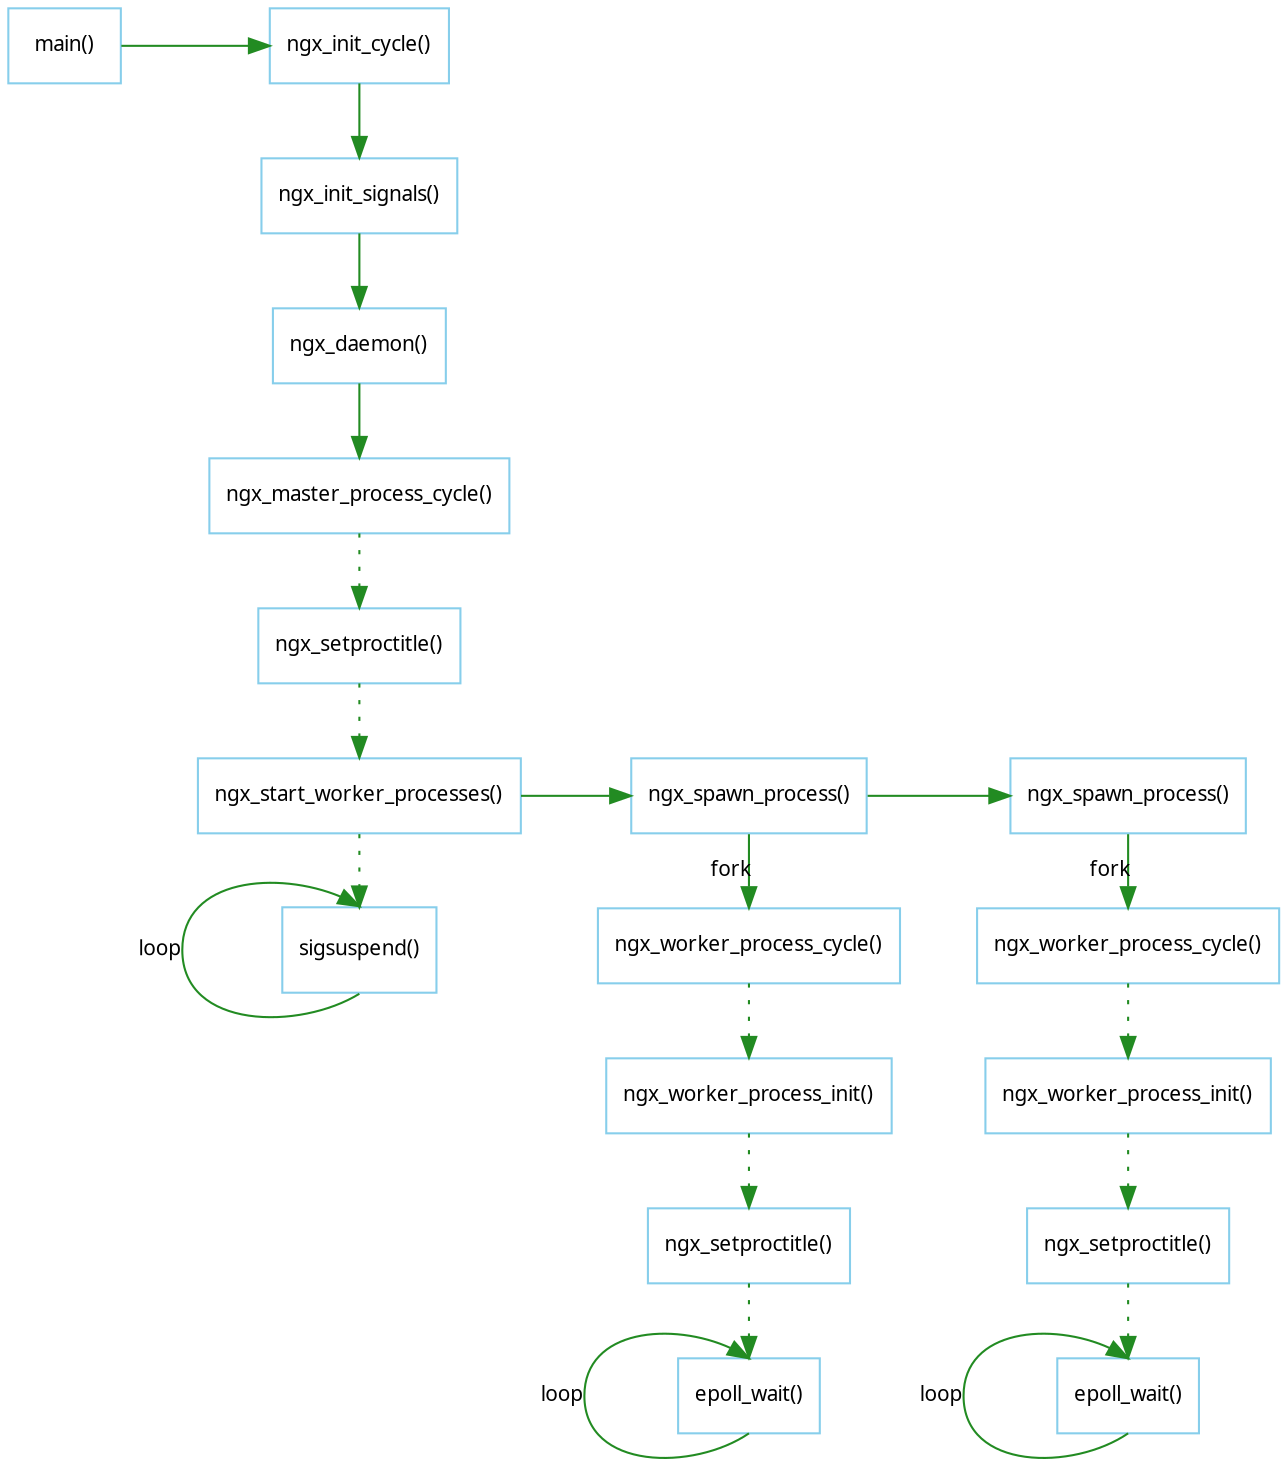 digraph ngx_process_construct {
   rankdir=LR;
   node [shape=box, color=skyblue, fontname="Verdana", fontsize=10];
   edge [color=forestgreen, fontname="Verdana", fontsize=10];
   
   "main()" -> "ngx_init_cycle()" -> "ngx_init_signals()" -> "ngx_daemon()" -> "ngx_master_process_cycle()";

   master_cycle_loop [label=" \nsigsuspend()\n "];

   "ngx_master_process_cycle()" -> "ngx_setproctitle()" -> "ngx_start_worker_processes()" -> master_cycle_loop [style=dotted];
    master_cycle_loop:s -> master_cycle_loop:n [label="loop"];

   {rank="same";  "ngx_init_cycle()"; "ngx_init_signals()" ; "ngx_daemon()" ; "ngx_master_process_cycle()";
                             "ngx_setproctitle()";  "ngx_start_worker_processes()"; master_cycle_loop};


    ngx_spawn_process1 [label= "ngx_spawn_process()"];
    ngx_spawn_process2 [label= "ngx_spawn_process()"];

    ngx_worker_process_cycle1 [label= "ngx_worker_process_cycle()"];
    ngx_worker_process_cycle2 [label= "ngx_worker_process_cycle()"];

    ngx_worker_process_init1 [label= "ngx_worker_process_init()"];
    ngx_worker_process_init2 [label= "ngx_worker_process_init()"];

    ngx_setproctitle1 [label= "ngx_setproctitle()"];
    ngx_setproctitle2 [label= "ngx_setproctitle()"];

    worker_cycle_loop1 [label= "epoll_wait()"];
    worker_cycle_loop2 [label= "epoll_wait()"];

   "ngx_start_worker_processes()" -> ngx_spawn_process1 -> ngx_spawn_process2 ;

    ngx_spawn_process1 -> ngx_worker_process_cycle1 [label="fork"];
    ngx_spawn_process2 -> ngx_worker_process_cycle2 [label="fork"];
    
    ngx_worker_process_cycle1 -> ngx_worker_process_init1 -> ngx_setproctitle1 -> worker_cycle_loop1 [style=dotted];
    ngx_worker_process_cycle2 -> ngx_worker_process_init2 -> ngx_setproctitle2 -> worker_cycle_loop2 [style=dotted];

    worker_cycle_loop1:s -> worker_cycle_loop1:n [label="loop"];
    worker_cycle_loop2:s -> worker_cycle_loop2:n [label="loop"];

    {rank=same; ngx_spawn_process1; ngx_worker_process_cycle1; ngx_worker_process_init1; ngx_setproctitle1; worker_cycle_loop1};
    {rank=same; ngx_spawn_process2; ngx_worker_process_cycle2; ngx_worker_process_init2; ngx_setproctitle2; worker_cycle_loop2};
}